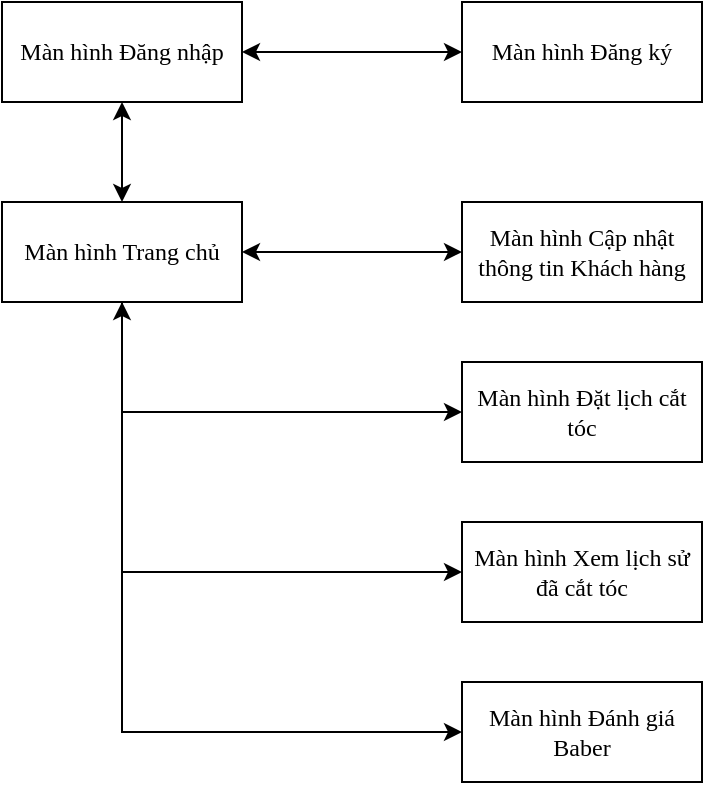 <mxfile version="21.5.2" type="google" pages="2">
  <diagram name="Khách hàng" id="2Rq-6tX3ZXuB4JFd4SiQ">
    <mxGraphModel grid="1" page="1" gridSize="10" guides="1" tooltips="1" connect="1" arrows="1" fold="1" pageScale="1" pageWidth="827" pageHeight="1169" math="0" shadow="0">
      <root>
        <mxCell id="0" />
        <mxCell id="1" parent="0" />
        <mxCell id="q7mjuBGb-BXUqe8tSFEK-6" value="Màn hình Đặt lịch cắt tóc" style="rounded=0;whiteSpace=wrap;html=1;fontFamily=Tahoma;" vertex="1" parent="1">
          <mxGeometry x="310" y="290" width="120" height="50" as="geometry" />
        </mxCell>
        <mxCell id="q7mjuBGb-BXUqe8tSFEK-7" value="Màn hình Cập nhật thông tin Khách hàng" style="rounded=0;whiteSpace=wrap;html=1;fontFamily=Tahoma;" vertex="1" parent="1">
          <mxGeometry x="310" y="210" width="120" height="50" as="geometry" />
        </mxCell>
        <mxCell id="7CB28NKzKXvMUTAGkl8R-3" style="edgeStyle=orthogonalEdgeStyle;rounded=0;orthogonalLoop=1;jettySize=auto;html=1;exitX=1;exitY=0.5;exitDx=0;exitDy=0;startArrow=classic;startFill=1;fontFamily=Tahoma;" edge="1" parent="1" source="q7mjuBGb-BXUqe8tSFEK-8" target="q7mjuBGb-BXUqe8tSFEK-7">
          <mxGeometry relative="1" as="geometry" />
        </mxCell>
        <mxCell id="7CB28NKzKXvMUTAGkl8R-4" style="edgeStyle=orthogonalEdgeStyle;rounded=0;orthogonalLoop=1;jettySize=auto;html=1;exitX=0.5;exitY=1;exitDx=0;exitDy=0;entryX=0;entryY=0.5;entryDx=0;entryDy=0;startArrow=classic;startFill=1;fontFamily=Tahoma;" edge="1" parent="1" source="q7mjuBGb-BXUqe8tSFEK-8" target="q7mjuBGb-BXUqe8tSFEK-6">
          <mxGeometry relative="1" as="geometry" />
        </mxCell>
        <mxCell id="a9-UjLyEh3zSfpE9CB8t-3" style="edgeStyle=orthogonalEdgeStyle;rounded=0;orthogonalLoop=1;jettySize=auto;html=1;exitX=0.5;exitY=1;exitDx=0;exitDy=0;entryX=0;entryY=0.5;entryDx=0;entryDy=0;" edge="1" parent="1" source="q7mjuBGb-BXUqe8tSFEK-8" target="a9-UjLyEh3zSfpE9CB8t-1">
          <mxGeometry relative="1" as="geometry" />
        </mxCell>
        <mxCell id="a9-UjLyEh3zSfpE9CB8t-4" style="edgeStyle=orthogonalEdgeStyle;rounded=0;orthogonalLoop=1;jettySize=auto;html=1;exitX=0.5;exitY=1;exitDx=0;exitDy=0;entryX=0;entryY=0.5;entryDx=0;entryDy=0;" edge="1" parent="1" source="q7mjuBGb-BXUqe8tSFEK-8" target="a9-UjLyEh3zSfpE9CB8t-2">
          <mxGeometry relative="1" as="geometry" />
        </mxCell>
        <mxCell id="q7mjuBGb-BXUqe8tSFEK-8" value="Màn hình Trang chủ" style="rounded=0;whiteSpace=wrap;html=1;fontFamily=Tahoma;" vertex="1" parent="1">
          <mxGeometry x="80" y="210" width="120" height="50" as="geometry" />
        </mxCell>
        <mxCell id="q7mjuBGb-BXUqe8tSFEK-9" value="Màn hình Đăng ký" style="rounded=0;whiteSpace=wrap;html=1;fontFamily=Tahoma;" vertex="1" parent="1">
          <mxGeometry x="310" y="110" width="120" height="50" as="geometry" />
        </mxCell>
        <mxCell id="7CB28NKzKXvMUTAGkl8R-1" style="edgeStyle=orthogonalEdgeStyle;rounded=0;orthogonalLoop=1;jettySize=auto;html=1;exitX=1;exitY=0.5;exitDx=0;exitDy=0;entryX=0;entryY=0.5;entryDx=0;entryDy=0;startArrow=classic;startFill=1;fontFamily=Tahoma;" edge="1" parent="1" source="q7mjuBGb-BXUqe8tSFEK-10" target="q7mjuBGb-BXUqe8tSFEK-9">
          <mxGeometry relative="1" as="geometry" />
        </mxCell>
        <mxCell id="7CB28NKzKXvMUTAGkl8R-2" style="edgeStyle=orthogonalEdgeStyle;rounded=0;orthogonalLoop=1;jettySize=auto;html=1;exitX=0.5;exitY=1;exitDx=0;exitDy=0;startArrow=classic;startFill=1;fontFamily=Tahoma;" edge="1" parent="1" source="q7mjuBGb-BXUqe8tSFEK-10" target="q7mjuBGb-BXUqe8tSFEK-8">
          <mxGeometry relative="1" as="geometry" />
        </mxCell>
        <mxCell id="q7mjuBGb-BXUqe8tSFEK-10" value="Màn hình Đăng nhập" style="rounded=0;whiteSpace=wrap;html=1;fontFamily=Tahoma;" vertex="1" parent="1">
          <mxGeometry x="80" y="110" width="120" height="50" as="geometry" />
        </mxCell>
        <mxCell id="a9-UjLyEh3zSfpE9CB8t-1" value="Màn hình Xem lịch sử đã cắt tóc" style="rounded=0;whiteSpace=wrap;html=1;fontFamily=Tahoma;" vertex="1" parent="1">
          <mxGeometry x="310" y="370" width="120" height="50" as="geometry" />
        </mxCell>
        <mxCell id="a9-UjLyEh3zSfpE9CB8t-2" value="Màn hình Đánh giá Baber" style="rounded=0;whiteSpace=wrap;html=1;fontFamily=Tahoma;" vertex="1" parent="1">
          <mxGeometry x="310" y="450" width="120" height="50" as="geometry" />
        </mxCell>
      </root>
    </mxGraphModel>
  </diagram>
  <diagram id="cmcc8WkMCIw7j06HIVx6" name="Nhân viên">
    <mxGraphModel grid="1" page="1" gridSize="10" guides="1" tooltips="1" connect="1" arrows="1" fold="1" pageScale="1" pageWidth="827" pageHeight="1169" math="0" shadow="0">
      <root>
        <mxCell id="0" />
        <mxCell id="1" parent="0" />
        <mxCell id="OH-XbQUA2p63S1MaDjzT-1" style="edgeStyle=orthogonalEdgeStyle;rounded=0;orthogonalLoop=1;jettySize=auto;html=1;exitX=1;exitY=0.5;exitDx=0;exitDy=0;entryX=0;entryY=0.5;entryDx=0;entryDy=0;startArrow=classic;startFill=1;fontFamily=Tahoma;" edge="1" parent="1" source="fS8tXTy_EQcWWpfzXxYb-1" target="3pddEPMba6blGQJnOfOx-1">
          <mxGeometry relative="1" as="geometry" />
        </mxCell>
        <mxCell id="fS8tXTy_EQcWWpfzXxYb-1" value="Màn hình Đăng nhập Nhân viên" style="rounded=0;whiteSpace=wrap;html=1;fontFamily=Tahoma;" vertex="1" parent="1">
          <mxGeometry x="130" y="80" width="120" height="50" as="geometry" />
        </mxCell>
        <mxCell id="JCAWh76olIxK25LSoIPA-3" style="edgeStyle=orthogonalEdgeStyle;rounded=0;orthogonalLoop=1;jettySize=auto;html=1;exitX=0.5;exitY=1;exitDx=0;exitDy=0;entryX=0.5;entryY=0;entryDx=0;entryDy=0;startArrow=classic;startFill=1;" edge="1" parent="1" source="3pddEPMba6blGQJnOfOx-1" target="JCAWh76olIxK25LSoIPA-1">
          <mxGeometry relative="1" as="geometry" />
        </mxCell>
        <mxCell id="JCAWh76olIxK25LSoIPA-4" style="edgeStyle=orthogonalEdgeStyle;rounded=0;orthogonalLoop=1;jettySize=auto;html=1;exitX=1;exitY=0.5;exitDx=0;exitDy=0;entryX=0;entryY=0.5;entryDx=0;entryDy=0;startArrow=classic;startFill=1;" edge="1" parent="1" source="3pddEPMba6blGQJnOfOx-1" target="JCAWh76olIxK25LSoIPA-2">
          <mxGeometry relative="1" as="geometry" />
        </mxCell>
        <mxCell id="3pddEPMba6blGQJnOfOx-1" value="Màn hình Trang chủ Nhân viên" style="rounded=0;whiteSpace=wrap;html=1;fontFamily=Tahoma;" vertex="1" parent="1">
          <mxGeometry x="320" y="80" width="120" height="50" as="geometry" />
        </mxCell>
        <mxCell id="JCAWh76olIxK25LSoIPA-7" style="edgeStyle=orthogonalEdgeStyle;rounded=0;orthogonalLoop=1;jettySize=auto;html=1;exitX=0.5;exitY=1;exitDx=0;exitDy=0;entryX=0.5;entryY=0;entryDx=0;entryDy=0;startArrow=classic;startFill=1;" edge="1" parent="1" source="UHJQXwT4ojXABfxc2mSu-1" target="7tOTv1OWrWEjkMQsIhde-1">
          <mxGeometry relative="1" as="geometry" />
        </mxCell>
        <mxCell id="UHJQXwT4ojXABfxc2mSu-1" value="Màn hình Chọn Dịch vụ" style="rounded=0;whiteSpace=wrap;html=1;fontFamily=Tahoma;" vertex="1" parent="1">
          <mxGeometry x="600" y="160" width="120" height="50" as="geometry" />
        </mxCell>
        <mxCell id="7tOTv1OWrWEjkMQsIhde-1" value="Màn hình chọn Sản phẩm" style="rounded=0;whiteSpace=wrap;html=1;fontFamily=Tahoma;" vertex="1" parent="1">
          <mxGeometry x="600" y="240" width="120" height="50" as="geometry" />
        </mxCell>
        <mxCell id="JCAWh76olIxK25LSoIPA-1" value="Màn hình Thông báo khi có lịch đặt cắt tóc" style="rounded=0;whiteSpace=wrap;html=1;fontFamily=Tahoma;" vertex="1" parent="1">
          <mxGeometry x="320" y="220" width="120" height="50" as="geometry" />
        </mxCell>
        <mxCell id="JCAWh76olIxK25LSoIPA-5" style="edgeStyle=orthogonalEdgeStyle;rounded=0;orthogonalLoop=1;jettySize=auto;html=1;exitX=0.25;exitY=1;exitDx=0;exitDy=0;entryX=0;entryY=0.5;entryDx=0;entryDy=0;startArrow=classic;startFill=1;" edge="1" parent="1" source="JCAWh76olIxK25LSoIPA-2" target="UHJQXwT4ojXABfxc2mSu-1">
          <mxGeometry relative="1" as="geometry" />
        </mxCell>
        <mxCell id="JCAWh76olIxK25LSoIPA-6" style="edgeStyle=orthogonalEdgeStyle;rounded=0;orthogonalLoop=1;jettySize=auto;html=1;exitX=0.25;exitY=1;exitDx=0;exitDy=0;entryX=0;entryY=0.5;entryDx=0;entryDy=0;" edge="1" parent="1" source="JCAWh76olIxK25LSoIPA-2" target="7tOTv1OWrWEjkMQsIhde-1">
          <mxGeometry relative="1" as="geometry" />
        </mxCell>
        <mxCell id="JCAWh76olIxK25LSoIPA-2" value="Màn hình Checkout" style="rounded=0;whiteSpace=wrap;html=1;fontFamily=Tahoma;" vertex="1" parent="1">
          <mxGeometry x="530" y="80" width="120" height="50" as="geometry" />
        </mxCell>
      </root>
    </mxGraphModel>
  </diagram>
</mxfile>

